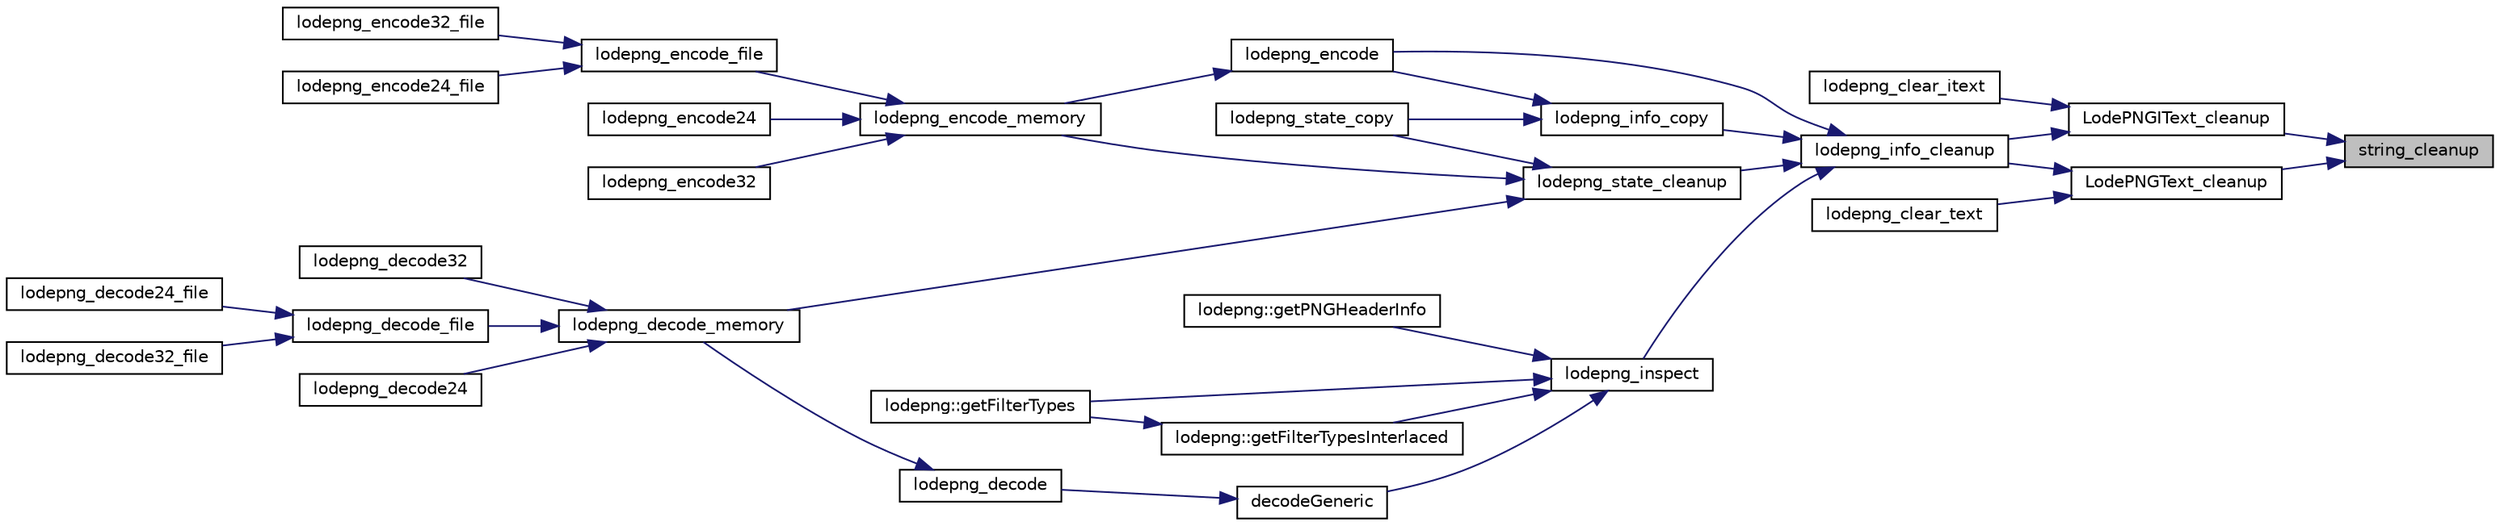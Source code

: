 digraph "string_cleanup"
{
 // LATEX_PDF_SIZE
  edge [fontname="Helvetica",fontsize="10",labelfontname="Helvetica",labelfontsize="10"];
  node [fontname="Helvetica",fontsize="10",shape=record];
  rankdir="RL";
  Node1 [label="string_cleanup",height=0.2,width=0.4,color="black", fillcolor="grey75", style="filled", fontcolor="black",tooltip=" "];
  Node1 -> Node2 [dir="back",color="midnightblue",fontsize="10",style="solid",fontname="Helvetica"];
  Node2 [label="LodePNGIText_cleanup",height=0.2,width=0.4,color="black", fillcolor="white", style="filled",URL="$lodepng_8cpp.html#ae0c18287a11fa2fae4bcfb036461807a",tooltip=" "];
  Node2 -> Node3 [dir="back",color="midnightblue",fontsize="10",style="solid",fontname="Helvetica"];
  Node3 [label="lodepng_clear_itext",height=0.2,width=0.4,color="black", fillcolor="white", style="filled",URL="$lodepng_8h.html#aea7d8c2bb2adaf028ec143c08a53f815",tooltip=" "];
  Node2 -> Node4 [dir="back",color="midnightblue",fontsize="10",style="solid",fontname="Helvetica"];
  Node4 [label="lodepng_info_cleanup",height=0.2,width=0.4,color="black", fillcolor="white", style="filled",URL="$lodepng_8h.html#ad4b9dc33569e24062e077f5a69ead178",tooltip=" "];
  Node4 -> Node5 [dir="back",color="midnightblue",fontsize="10",style="solid",fontname="Helvetica"];
  Node5 [label="lodepng_encode",height=0.2,width=0.4,color="black", fillcolor="white", style="filled",URL="$lodepng_8h.html#a90e82b0ccc75cfb27ccc9756c8d96f07",tooltip=" "];
  Node5 -> Node6 [dir="back",color="midnightblue",fontsize="10",style="solid",fontname="Helvetica"];
  Node6 [label="lodepng_encode_memory",height=0.2,width=0.4,color="black", fillcolor="white", style="filled",URL="$lodepng_8h.html#ada7bc92db6e9f8906a1fc85caa0b17aa",tooltip=" "];
  Node6 -> Node7 [dir="back",color="midnightblue",fontsize="10",style="solid",fontname="Helvetica"];
  Node7 [label="lodepng_encode24",height=0.2,width=0.4,color="black", fillcolor="white", style="filled",URL="$lodepng_8h.html#a4100642d70071029967c16afd72193ff",tooltip=" "];
  Node6 -> Node8 [dir="back",color="midnightblue",fontsize="10",style="solid",fontname="Helvetica"];
  Node8 [label="lodepng_encode32",height=0.2,width=0.4,color="black", fillcolor="white", style="filled",URL="$lodepng_8h.html#a75d7f3e4e388b74b7b5214c76c66382f",tooltip=" "];
  Node6 -> Node9 [dir="back",color="midnightblue",fontsize="10",style="solid",fontname="Helvetica"];
  Node9 [label="lodepng_encode_file",height=0.2,width=0.4,color="black", fillcolor="white", style="filled",URL="$lodepng_8h.html#a009ac38098765fcae32c9d91770b94df",tooltip=" "];
  Node9 -> Node10 [dir="back",color="midnightblue",fontsize="10",style="solid",fontname="Helvetica"];
  Node10 [label="lodepng_encode24_file",height=0.2,width=0.4,color="black", fillcolor="white", style="filled",URL="$lodepng_8h.html#a4f8f383c22ceb7c22b1cc7e774f0bad2",tooltip=" "];
  Node9 -> Node11 [dir="back",color="midnightblue",fontsize="10",style="solid",fontname="Helvetica"];
  Node11 [label="lodepng_encode32_file",height=0.2,width=0.4,color="black", fillcolor="white", style="filled",URL="$lodepng_8h.html#a018a3bd975fb886cdf1f6f544f2882e4",tooltip=" "];
  Node4 -> Node12 [dir="back",color="midnightblue",fontsize="10",style="solid",fontname="Helvetica"];
  Node12 [label="lodepng_info_copy",height=0.2,width=0.4,color="black", fillcolor="white", style="filled",URL="$lodepng_8h.html#a14a4dc4c26e03acb5ab36880aacbd85a",tooltip=" "];
  Node12 -> Node5 [dir="back",color="midnightblue",fontsize="10",style="solid",fontname="Helvetica"];
  Node12 -> Node13 [dir="back",color="midnightblue",fontsize="10",style="solid",fontname="Helvetica"];
  Node13 [label="lodepng_state_copy",height=0.2,width=0.4,color="black", fillcolor="white", style="filled",URL="$lodepng_8h.html#a87514bea6f324553184e48794a0ec3fc",tooltip=" "];
  Node4 -> Node14 [dir="back",color="midnightblue",fontsize="10",style="solid",fontname="Helvetica"];
  Node14 [label="lodepng_inspect",height=0.2,width=0.4,color="black", fillcolor="white", style="filled",URL="$lodepng_8h.html#a0bee70fa0a93ca4463b35a3ceb9910e3",tooltip=" "];
  Node14 -> Node15 [dir="back",color="midnightblue",fontsize="10",style="solid",fontname="Helvetica"];
  Node15 [label="decodeGeneric",height=0.2,width=0.4,color="black", fillcolor="white", style="filled",URL="$lodepng_8cpp.html#a8a00ea9640614259d37a92c655219554",tooltip=" "];
  Node15 -> Node16 [dir="back",color="midnightblue",fontsize="10",style="solid",fontname="Helvetica"];
  Node16 [label="lodepng_decode",height=0.2,width=0.4,color="black", fillcolor="white", style="filled",URL="$lodepng_8h.html#a70adabd588a9a27dcc9eb4322f6c3b3f",tooltip=" "];
  Node16 -> Node17 [dir="back",color="midnightblue",fontsize="10",style="solid",fontname="Helvetica"];
  Node17 [label="lodepng_decode_memory",height=0.2,width=0.4,color="black", fillcolor="white", style="filled",URL="$lodepng_8h.html#a623138ad43ce7eae0346e4324ba1f14e",tooltip=" "];
  Node17 -> Node18 [dir="back",color="midnightblue",fontsize="10",style="solid",fontname="Helvetica"];
  Node18 [label="lodepng_decode24",height=0.2,width=0.4,color="black", fillcolor="white", style="filled",URL="$lodepng_8h.html#ad7df6a47afc81f1854cf5a23471cf96b",tooltip=" "];
  Node17 -> Node19 [dir="back",color="midnightblue",fontsize="10",style="solid",fontname="Helvetica"];
  Node19 [label="lodepng_decode32",height=0.2,width=0.4,color="black", fillcolor="white", style="filled",URL="$lodepng_8h.html#a67c3a7ee81836f6e5c9ba6487a1b38f5",tooltip=" "];
  Node17 -> Node20 [dir="back",color="midnightblue",fontsize="10",style="solid",fontname="Helvetica"];
  Node20 [label="lodepng_decode_file",height=0.2,width=0.4,color="black", fillcolor="white", style="filled",URL="$lodepng_8h.html#a6eec335315ecb6182292ebd37ef02b4a",tooltip=" "];
  Node20 -> Node21 [dir="back",color="midnightblue",fontsize="10",style="solid",fontname="Helvetica"];
  Node21 [label="lodepng_decode24_file",height=0.2,width=0.4,color="black", fillcolor="white", style="filled",URL="$lodepng_8h.html#aadc99e713f6408d391dfa140d8e95b96",tooltip=" "];
  Node20 -> Node22 [dir="back",color="midnightblue",fontsize="10",style="solid",fontname="Helvetica"];
  Node22 [label="lodepng_decode32_file",height=0.2,width=0.4,color="black", fillcolor="white", style="filled",URL="$lodepng_8h.html#a3eca27e18f0e71cf1c21e1c1f5ff4aab",tooltip=" "];
  Node14 -> Node23 [dir="back",color="midnightblue",fontsize="10",style="solid",fontname="Helvetica"];
  Node23 [label="lodepng::getFilterTypes",height=0.2,width=0.4,color="black", fillcolor="white", style="filled",URL="$namespacelodepng.html#a76d7157fc99bb08c199d75d6c28e1a4d",tooltip=" "];
  Node14 -> Node24 [dir="back",color="midnightblue",fontsize="10",style="solid",fontname="Helvetica"];
  Node24 [label="lodepng::getFilterTypesInterlaced",height=0.2,width=0.4,color="black", fillcolor="white", style="filled",URL="$namespacelodepng.html#a3f6f8b357f321bb188dec62efd6e3f96",tooltip=" "];
  Node24 -> Node23 [dir="back",color="midnightblue",fontsize="10",style="solid",fontname="Helvetica"];
  Node14 -> Node25 [dir="back",color="midnightblue",fontsize="10",style="solid",fontname="Helvetica"];
  Node25 [label="lodepng::getPNGHeaderInfo",height=0.2,width=0.4,color="black", fillcolor="white", style="filled",URL="$namespacelodepng.html#abdf04491eb8dfe2bab6215042098f014",tooltip=" "];
  Node4 -> Node26 [dir="back",color="midnightblue",fontsize="10",style="solid",fontname="Helvetica"];
  Node26 [label="lodepng_state_cleanup",height=0.2,width=0.4,color="black", fillcolor="white", style="filled",URL="$lodepng_8h.html#a74109bf9860e2eb4bfa872ab8cf0f000",tooltip=" "];
  Node26 -> Node17 [dir="back",color="midnightblue",fontsize="10",style="solid",fontname="Helvetica"];
  Node26 -> Node6 [dir="back",color="midnightblue",fontsize="10",style="solid",fontname="Helvetica"];
  Node26 -> Node13 [dir="back",color="midnightblue",fontsize="10",style="solid",fontname="Helvetica"];
  Node1 -> Node27 [dir="back",color="midnightblue",fontsize="10",style="solid",fontname="Helvetica"];
  Node27 [label="LodePNGText_cleanup",height=0.2,width=0.4,color="black", fillcolor="white", style="filled",URL="$lodepng_8cpp.html#ad38d63db1da8c6309032e9744d953327",tooltip=" "];
  Node27 -> Node28 [dir="back",color="midnightblue",fontsize="10",style="solid",fontname="Helvetica"];
  Node28 [label="lodepng_clear_text",height=0.2,width=0.4,color="black", fillcolor="white", style="filled",URL="$lodepng_8h.html#a533d58c161de45096b83c44bbaa95e93",tooltip=" "];
  Node27 -> Node4 [dir="back",color="midnightblue",fontsize="10",style="solid",fontname="Helvetica"];
}
